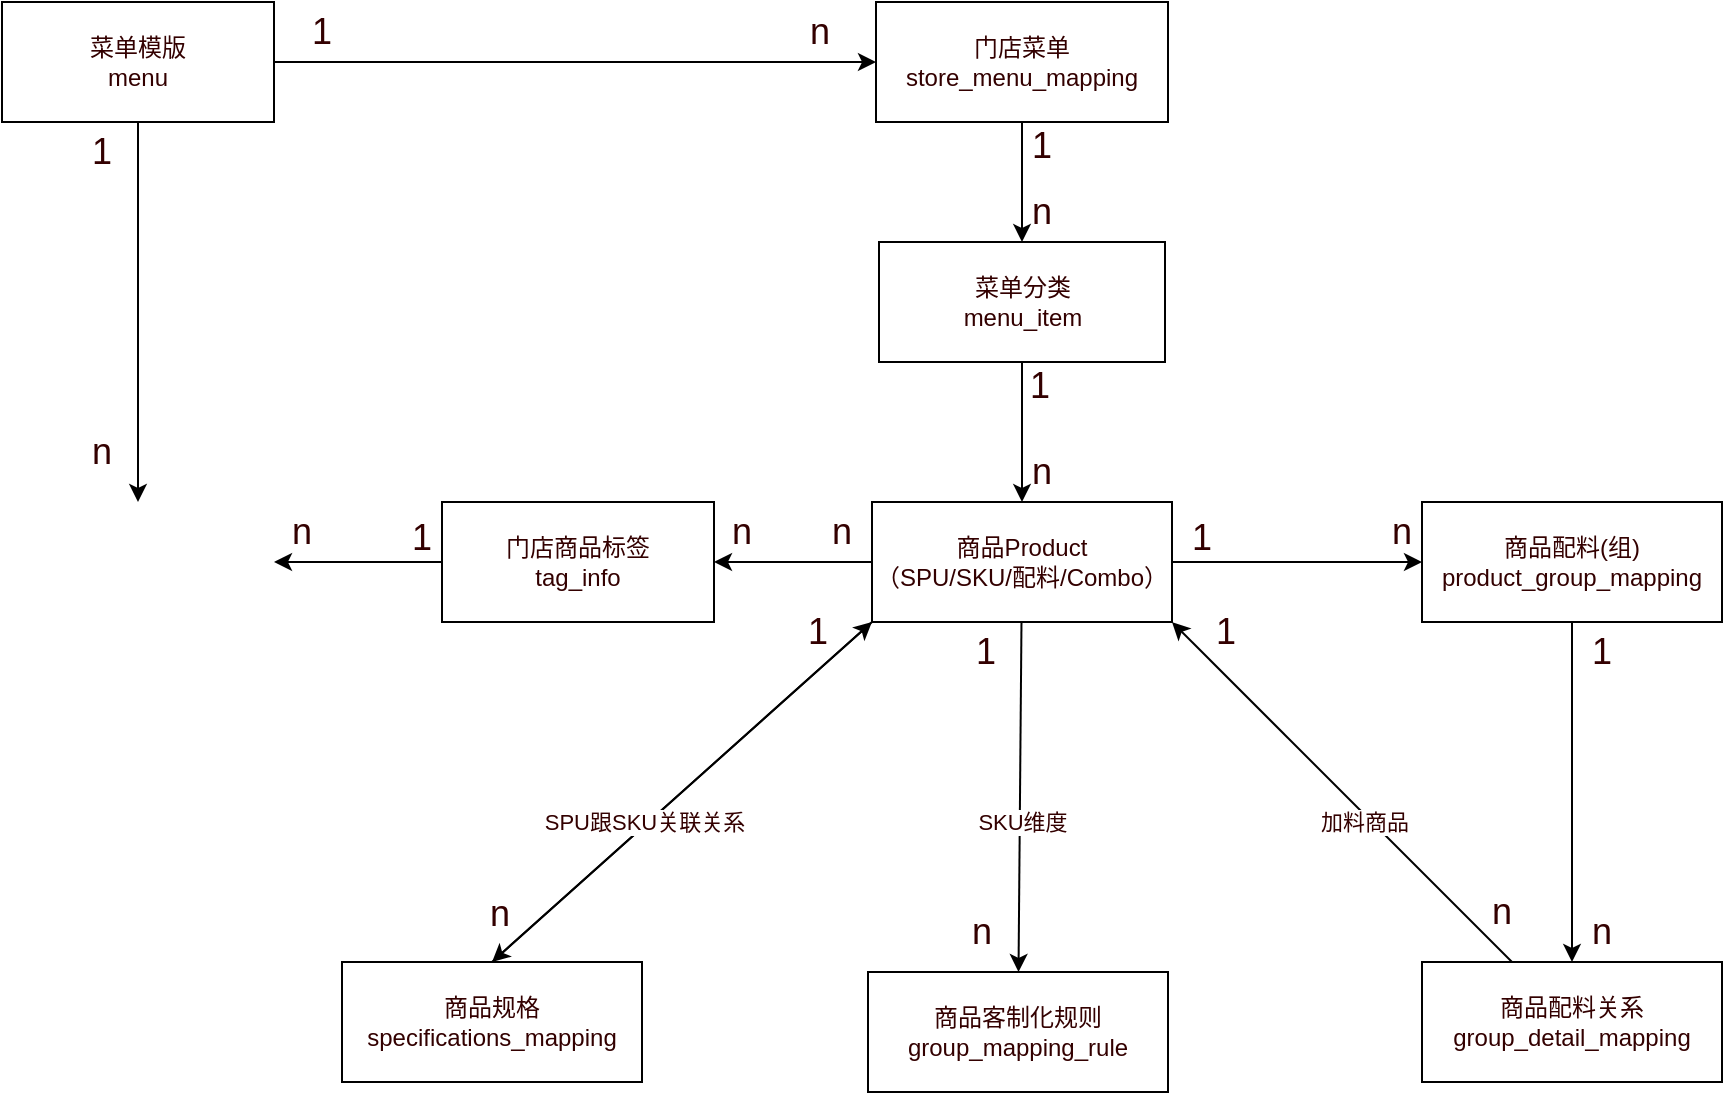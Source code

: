 <mxfile version="24.7.0" type="github">
  <diagram name="第 1 页" id="oBcrGgGN7dQUP7f7lFZE">
    <mxGraphModel dx="1147" dy="569" grid="1" gridSize="10" guides="1" tooltips="1" connect="1" arrows="1" fold="1" page="1" pageScale="1" pageWidth="827" pageHeight="1169" math="0" shadow="0">
      <root>
        <mxCell id="0" />
        <mxCell id="1" parent="0" />
        <mxCell id="vduWpeHvAfFRUZzbFIXc-14" style="rounded=0;orthogonalLoop=1;jettySize=auto;html=1;exitX=0;exitY=1;exitDx=0;exitDy=0;entryX=0.5;entryY=0;entryDx=0;entryDy=0;fontColor=#330000;" parent="1" source="vduWpeHvAfFRUZzbFIXc-1" target="vduWpeHvAfFRUZzbFIXc-10" edge="1">
          <mxGeometry relative="1" as="geometry">
            <mxPoint x="339.634" y="525" as="targetPoint" />
          </mxGeometry>
        </mxCell>
        <mxCell id="vduWpeHvAfFRUZzbFIXc-15" style="rounded=0;orthogonalLoop=1;jettySize=auto;html=1;fontColor=#330000;" parent="1" source="vduWpeHvAfFRUZzbFIXc-1" target="vduWpeHvAfFRUZzbFIXc-11" edge="1">
          <mxGeometry relative="1" as="geometry" />
        </mxCell>
        <mxCell id="vduWpeHvAfFRUZzbFIXc-16" value="SKU维度" style="edgeLabel;html=1;align=center;verticalAlign=middle;resizable=0;points=[];fontColor=#330000;" parent="vduWpeHvAfFRUZzbFIXc-15" vertex="1" connectable="0">
          <mxGeometry x="-0.209" y="2" relative="1" as="geometry">
            <mxPoint x="-1" y="31" as="offset" />
          </mxGeometry>
        </mxCell>
        <mxCell id="vduWpeHvAfFRUZzbFIXc-17" style="edgeStyle=orthogonalEdgeStyle;rounded=0;orthogonalLoop=1;jettySize=auto;html=1;entryX=0;entryY=0.5;entryDx=0;entryDy=0;fontColor=#330000;" parent="1" source="vduWpeHvAfFRUZzbFIXc-1" target="vduWpeHvAfFRUZzbFIXc-4" edge="1">
          <mxGeometry relative="1" as="geometry" />
        </mxCell>
        <mxCell id="vduWpeHvAfFRUZzbFIXc-33" style="edgeStyle=orthogonalEdgeStyle;rounded=0;orthogonalLoop=1;jettySize=auto;html=1;entryX=1;entryY=0.5;entryDx=0;entryDy=0;fontColor=#330000;" parent="1" source="vduWpeHvAfFRUZzbFIXc-1" target="vduWpeHvAfFRUZzbFIXc-32" edge="1">
          <mxGeometry relative="1" as="geometry" />
        </mxCell>
        <mxCell id="vduWpeHvAfFRUZzbFIXc-1" value="&lt;div&gt;商品P&lt;span style=&quot;background-color: initial;&quot;&gt;roduct&lt;/span&gt;&lt;/div&gt;&lt;div&gt;（SPU/SKU/配料/Combo）&lt;/div&gt;" style="rounded=0;whiteSpace=wrap;html=1;fontColor=#330000;" parent="1" vertex="1">
          <mxGeometry x="525" y="290" width="150" height="60" as="geometry" />
        </mxCell>
        <mxCell id="vduWpeHvAfFRUZzbFIXc-18" style="edgeStyle=orthogonalEdgeStyle;rounded=0;orthogonalLoop=1;jettySize=auto;html=1;fontColor=#330000;endArrow=none;endFill=0;startArrow=classic;startFill=1;" parent="1" source="vduWpeHvAfFRUZzbFIXc-2" target="vduWpeHvAfFRUZzbFIXc-9" edge="1">
          <mxGeometry relative="1" as="geometry" />
        </mxCell>
        <mxCell id="vduWpeHvAfFRUZzbFIXc-19" style="edgeStyle=orthogonalEdgeStyle;rounded=0;orthogonalLoop=1;jettySize=auto;html=1;entryX=0.5;entryY=0;entryDx=0;entryDy=0;fontColor=#330000;" parent="1" source="vduWpeHvAfFRUZzbFIXc-2" target="vduWpeHvAfFRUZzbFIXc-8" edge="1">
          <mxGeometry relative="1" as="geometry" />
        </mxCell>
        <mxCell id="vduWpeHvAfFRUZzbFIXc-2" value="&lt;div&gt;&lt;span style=&quot;background-color: initial;&quot;&gt;门店菜单&lt;/span&gt;&lt;br&gt;&lt;/div&gt;&lt;div&gt;&lt;div&gt;store_menu_mapping&lt;/div&gt;&lt;/div&gt;" style="rounded=0;whiteSpace=wrap;html=1;fontColor=#330000;" parent="1" vertex="1">
          <mxGeometry x="527" y="40" width="146" height="60" as="geometry" />
        </mxCell>
        <mxCell id="vduWpeHvAfFRUZzbFIXc-24" style="edgeStyle=orthogonalEdgeStyle;rounded=0;orthogonalLoop=1;jettySize=auto;html=1;fontColor=#330000;" parent="1" source="vduWpeHvAfFRUZzbFIXc-4" target="vduWpeHvAfFRUZzbFIXc-23" edge="1">
          <mxGeometry relative="1" as="geometry" />
        </mxCell>
        <mxCell id="vduWpeHvAfFRUZzbFIXc-4" value="&lt;div&gt;商品配料(组)&lt;/div&gt;&lt;div&gt;product_group_mapping&lt;br&gt;&lt;/div&gt;" style="rounded=0;whiteSpace=wrap;html=1;fontColor=#330000;" parent="1" vertex="1">
          <mxGeometry x="800" y="290" width="150" height="60" as="geometry" />
        </mxCell>
        <mxCell id="vduWpeHvAfFRUZzbFIXc-20" style="rounded=0;orthogonalLoop=1;jettySize=auto;html=1;entryX=0.5;entryY=0;entryDx=0;entryDy=0;exitX=0.5;exitY=1;exitDx=0;exitDy=0;fontColor=#330000;" parent="1" source="vduWpeHvAfFRUZzbFIXc-8" target="vduWpeHvAfFRUZzbFIXc-1" edge="1">
          <mxGeometry relative="1" as="geometry" />
        </mxCell>
        <mxCell id="vduWpeHvAfFRUZzbFIXc-8" value="&lt;div&gt;菜单分类&lt;/div&gt;&lt;div&gt;menu_item&lt;br&gt;&lt;/div&gt;" style="rounded=0;whiteSpace=wrap;html=1;fontColor=#330000;" parent="1" vertex="1">
          <mxGeometry x="528.5" y="160" width="143" height="60" as="geometry" />
        </mxCell>
        <mxCell id="vduWpeHvAfFRUZzbFIXc-29" style="edgeStyle=orthogonalEdgeStyle;rounded=0;orthogonalLoop=1;jettySize=auto;html=1;entryX=0.5;entryY=0;entryDx=0;entryDy=0;fontColor=#330000;" parent="1" source="vduWpeHvAfFRUZzbFIXc-9" edge="1">
          <mxGeometry relative="1" as="geometry">
            <mxPoint x="158" y="290" as="targetPoint" />
          </mxGeometry>
        </mxCell>
        <mxCell id="vduWpeHvAfFRUZzbFIXc-9" value="&lt;div&gt;&lt;div&gt;菜单模版&lt;/div&gt;&lt;div&gt;menu&lt;/div&gt;&lt;/div&gt;" style="rounded=0;whiteSpace=wrap;html=1;fontColor=#330000;" parent="1" vertex="1">
          <mxGeometry x="90" y="40" width="136" height="60" as="geometry" />
        </mxCell>
        <mxCell id="vduWpeHvAfFRUZzbFIXc-22" style="rounded=0;orthogonalLoop=1;jettySize=auto;html=1;exitX=0.5;exitY=0;exitDx=0;exitDy=0;entryX=0;entryY=1;entryDx=0;entryDy=0;fontColor=#330000;" parent="1" source="vduWpeHvAfFRUZzbFIXc-10" target="vduWpeHvAfFRUZzbFIXc-1" edge="1">
          <mxGeometry relative="1" as="geometry">
            <mxPoint x="600" y="350" as="targetPoint" />
            <mxPoint x="339.634" y="525" as="sourcePoint" />
          </mxGeometry>
        </mxCell>
        <mxCell id="vduWpeHvAfFRUZzbFIXc-27" value="SPU跟SKU关联关系" style="edgeLabel;html=1;align=center;verticalAlign=middle;resizable=0;points=[];fontColor=#330000;" parent="vduWpeHvAfFRUZzbFIXc-22" vertex="1" connectable="0">
          <mxGeometry x="-0.215" y="-2" relative="1" as="geometry">
            <mxPoint y="-5" as="offset" />
          </mxGeometry>
        </mxCell>
        <mxCell id="vduWpeHvAfFRUZzbFIXc-10" value="&lt;div&gt;商品规格&lt;br&gt;&lt;/div&gt;specifications_mapping" style="rounded=0;whiteSpace=wrap;html=1;fontColor=#330000;" parent="1" vertex="1">
          <mxGeometry x="260" y="520" width="150" height="60" as="geometry" />
        </mxCell>
        <mxCell id="vduWpeHvAfFRUZzbFIXc-11" value="&lt;div&gt;商品客制化规则&lt;/div&gt;&lt;div&gt;group_mapping_rule&lt;br&gt;&lt;/div&gt;" style="rounded=0;whiteSpace=wrap;html=1;fontColor=#330000;" parent="1" vertex="1">
          <mxGeometry x="523" y="525" width="150" height="60" as="geometry" />
        </mxCell>
        <mxCell id="vduWpeHvAfFRUZzbFIXc-25" style="rounded=0;orthogonalLoop=1;jettySize=auto;html=1;entryX=1;entryY=1;entryDx=0;entryDy=0;fontColor=#330000;" parent="1" source="vduWpeHvAfFRUZzbFIXc-23" target="vduWpeHvAfFRUZzbFIXc-1" edge="1">
          <mxGeometry relative="1" as="geometry" />
        </mxCell>
        <mxCell id="vduWpeHvAfFRUZzbFIXc-28" value="加料商品" style="edgeLabel;html=1;align=center;verticalAlign=middle;resizable=0;points=[];fontColor=#330000;" parent="vduWpeHvAfFRUZzbFIXc-25" vertex="1" connectable="0">
          <mxGeometry x="0.029" y="-1" relative="1" as="geometry">
            <mxPoint x="12" y="18" as="offset" />
          </mxGeometry>
        </mxCell>
        <mxCell id="vduWpeHvAfFRUZzbFIXc-23" value="&lt;div&gt;商品配料关系&lt;/div&gt;&lt;div&gt;group_detail_mapping&lt;br&gt;&lt;/div&gt;" style="rounded=0;whiteSpace=wrap;html=1;fontColor=#330000;" parent="1" vertex="1">
          <mxGeometry x="800" y="520" width="150" height="60" as="geometry" />
        </mxCell>
        <mxCell id="vduWpeHvAfFRUZzbFIXc-34" style="edgeStyle=orthogonalEdgeStyle;rounded=0;orthogonalLoop=1;jettySize=auto;html=1;entryX=1;entryY=0.5;entryDx=0;entryDy=0;fontColor=#330000;" parent="1" source="vduWpeHvAfFRUZzbFIXc-32" edge="1">
          <mxGeometry relative="1" as="geometry">
            <mxPoint x="226" y="320" as="targetPoint" />
          </mxGeometry>
        </mxCell>
        <mxCell id="vduWpeHvAfFRUZzbFIXc-32" value="&lt;div&gt;&lt;span style=&quot;background-color: initial;&quot;&gt;门店商品标签&lt;/span&gt;&lt;br&gt;&lt;/div&gt;&lt;div&gt;tag_info&lt;br&gt;&lt;/div&gt;" style="rounded=0;whiteSpace=wrap;html=1;fontColor=#330000;" parent="1" vertex="1">
          <mxGeometry x="310" y="290" width="136" height="60" as="geometry" />
        </mxCell>
        <mxCell id="inzvdbJg-HQJK7FniWFo-1" value="&lt;font style=&quot;font-size: 18px;&quot;&gt;1&lt;/font&gt;" style="text;html=1;align=center;verticalAlign=middle;whiteSpace=wrap;rounded=0;fontColor=#330000;fontSize=18;" parent="1" vertex="1">
          <mxGeometry x="220" y="40" width="60" height="30" as="geometry" />
        </mxCell>
        <mxCell id="inzvdbJg-HQJK7FniWFo-6" value="&lt;font style=&quot;font-size: 18px;&quot;&gt;n&lt;/font&gt;" style="text;html=1;align=center;verticalAlign=middle;whiteSpace=wrap;rounded=0;fontColor=#330000;fontSize=18;" parent="1" vertex="1">
          <mxGeometry x="468.5" y="40" width="60" height="30" as="geometry" />
        </mxCell>
        <mxCell id="inzvdbJg-HQJK7FniWFo-7" value="&lt;font style=&quot;font-size: 18px;&quot;&gt;1&lt;/font&gt;" style="text;html=1;align=center;verticalAlign=middle;whiteSpace=wrap;rounded=0;fontColor=#330000;fontSize=18;" parent="1" vertex="1">
          <mxGeometry x="110" y="100" width="60" height="30" as="geometry" />
        </mxCell>
        <mxCell id="inzvdbJg-HQJK7FniWFo-8" value="&lt;font style=&quot;font-size: 18px;&quot;&gt;n&lt;/font&gt;" style="text;html=1;align=center;verticalAlign=middle;whiteSpace=wrap;rounded=0;fontColor=#330000;fontSize=18;" parent="1" vertex="1">
          <mxGeometry x="110" y="250" width="60" height="30" as="geometry" />
        </mxCell>
        <mxCell id="inzvdbJg-HQJK7FniWFo-10" value="&lt;font style=&quot;font-size: 18px;&quot;&gt;n&lt;/font&gt;" style="text;html=1;align=center;verticalAlign=middle;whiteSpace=wrap;rounded=0;fontColor=#330000;fontSize=18;" parent="1" vertex="1">
          <mxGeometry x="210" y="290" width="60" height="30" as="geometry" />
        </mxCell>
        <mxCell id="inzvdbJg-HQJK7FniWFo-11" value="&lt;font style=&quot;font-size: 18px;&quot;&gt;1&lt;/font&gt;" style="text;html=1;align=center;verticalAlign=middle;whiteSpace=wrap;rounded=0;fontColor=#330000;fontSize=18;" parent="1" vertex="1">
          <mxGeometry x="270" y="293" width="60" height="30" as="geometry" />
        </mxCell>
        <mxCell id="inzvdbJg-HQJK7FniWFo-12" value="&lt;font style=&quot;font-size: 18px;&quot;&gt;1&lt;/font&gt;" style="text;html=1;align=center;verticalAlign=middle;whiteSpace=wrap;rounded=0;fontColor=#330000;fontSize=18;" parent="1" vertex="1">
          <mxGeometry x="468" y="340" width="60" height="30" as="geometry" />
        </mxCell>
        <mxCell id="inzvdbJg-HQJK7FniWFo-13" value="&lt;font style=&quot;font-size: 18px;&quot;&gt;n&lt;/font&gt;" style="text;html=1;align=center;verticalAlign=middle;whiteSpace=wrap;rounded=0;fontColor=#330000;fontSize=18;" parent="1" vertex="1">
          <mxGeometry x="309" y="481" width="60" height="30" as="geometry" />
        </mxCell>
        <mxCell id="inzvdbJg-HQJK7FniWFo-14" value="&lt;font style=&quot;font-size: 18px;&quot;&gt;1&lt;/font&gt;" style="text;html=1;align=center;verticalAlign=middle;whiteSpace=wrap;rounded=0;fontColor=#330000;fontSize=18;" parent="1" vertex="1">
          <mxGeometry x="552" y="350" width="60" height="30" as="geometry" />
        </mxCell>
        <mxCell id="inzvdbJg-HQJK7FniWFo-15" value="&lt;font style=&quot;font-size: 18px;&quot;&gt;n&lt;/font&gt;" style="text;html=1;align=center;verticalAlign=middle;whiteSpace=wrap;rounded=0;fontColor=#330000;fontSize=18;" parent="1" vertex="1">
          <mxGeometry x="550" y="490" width="60" height="30" as="geometry" />
        </mxCell>
        <mxCell id="inzvdbJg-HQJK7FniWFo-16" value="&lt;font style=&quot;font-size: 18px;&quot;&gt;1&lt;/font&gt;" style="text;html=1;align=center;verticalAlign=middle;whiteSpace=wrap;rounded=0;fontColor=#330000;fontSize=18;" parent="1" vertex="1">
          <mxGeometry x="671.5" y="340" width="60" height="30" as="geometry" />
        </mxCell>
        <mxCell id="inzvdbJg-HQJK7FniWFo-17" value="&lt;font style=&quot;font-size: 18px;&quot;&gt;n&lt;/font&gt;" style="text;html=1;align=center;verticalAlign=middle;whiteSpace=wrap;rounded=0;fontColor=#330000;fontSize=18;" parent="1" vertex="1">
          <mxGeometry x="810" y="480" width="60" height="30" as="geometry" />
        </mxCell>
        <mxCell id="inzvdbJg-HQJK7FniWFo-18" value="&lt;font style=&quot;font-size: 18px;&quot;&gt;1&lt;/font&gt;" style="text;html=1;align=center;verticalAlign=middle;whiteSpace=wrap;rounded=0;fontColor=#330000;fontSize=18;" parent="1" vertex="1">
          <mxGeometry x="860" y="350" width="60" height="30" as="geometry" />
        </mxCell>
        <mxCell id="inzvdbJg-HQJK7FniWFo-19" value="&lt;font style=&quot;font-size: 18px;&quot;&gt;n&lt;/font&gt;" style="text;html=1;align=center;verticalAlign=middle;whiteSpace=wrap;rounded=0;fontColor=#330000;fontSize=18;" parent="1" vertex="1">
          <mxGeometry x="860" y="490" width="60" height="30" as="geometry" />
        </mxCell>
        <mxCell id="inzvdbJg-HQJK7FniWFo-20" value="&lt;font style=&quot;font-size: 18px;&quot;&gt;1&lt;/font&gt;" style="text;html=1;align=center;verticalAlign=middle;whiteSpace=wrap;rounded=0;fontColor=#330000;fontSize=18;" parent="1" vertex="1">
          <mxGeometry x="580" y="97" width="60" height="30" as="geometry" />
        </mxCell>
        <mxCell id="inzvdbJg-HQJK7FniWFo-21" value="&lt;font style=&quot;font-size: 18px;&quot;&gt;n&lt;/font&gt;" style="text;html=1;align=center;verticalAlign=middle;whiteSpace=wrap;rounded=0;fontColor=#330000;fontSize=18;" parent="1" vertex="1">
          <mxGeometry x="580" y="130" width="60" height="30" as="geometry" />
        </mxCell>
        <mxCell id="inzvdbJg-HQJK7FniWFo-22" value="&lt;font style=&quot;font-size: 18px;&quot;&gt;1&lt;/font&gt;" style="text;html=1;align=center;verticalAlign=middle;whiteSpace=wrap;rounded=0;fontColor=#330000;fontSize=18;" parent="1" vertex="1">
          <mxGeometry x="579" y="217" width="60" height="30" as="geometry" />
        </mxCell>
        <mxCell id="inzvdbJg-HQJK7FniWFo-23" value="&lt;font style=&quot;font-size: 18px;&quot;&gt;n&lt;/font&gt;" style="text;html=1;align=center;verticalAlign=middle;whiteSpace=wrap;rounded=0;fontColor=#330000;fontSize=18;" parent="1" vertex="1">
          <mxGeometry x="580" y="260" width="60" height="30" as="geometry" />
        </mxCell>
        <mxCell id="inzvdbJg-HQJK7FniWFo-24" value="&lt;font style=&quot;font-size: 18px;&quot;&gt;n&lt;/font&gt;" style="text;html=1;align=center;verticalAlign=middle;whiteSpace=wrap;rounded=0;fontColor=#330000;fontSize=18;" parent="1" vertex="1">
          <mxGeometry x="430" y="290" width="60" height="30" as="geometry" />
        </mxCell>
        <mxCell id="inzvdbJg-HQJK7FniWFo-25" value="&lt;font style=&quot;font-size: 18px;&quot;&gt;n&lt;/font&gt;" style="text;html=1;align=center;verticalAlign=middle;whiteSpace=wrap;rounded=0;fontColor=#330000;fontSize=18;" parent="1" vertex="1">
          <mxGeometry x="480" y="290" width="60" height="30" as="geometry" />
        </mxCell>
        <mxCell id="inzvdbJg-HQJK7FniWFo-26" value="&lt;font style=&quot;font-size: 18px;&quot;&gt;1&lt;/font&gt;" style="text;html=1;align=center;verticalAlign=middle;whiteSpace=wrap;rounded=0;fontColor=#330000;fontSize=18;" parent="1" vertex="1">
          <mxGeometry x="660" y="293" width="60" height="30" as="geometry" />
        </mxCell>
        <mxCell id="inzvdbJg-HQJK7FniWFo-27" value="&lt;font style=&quot;font-size: 18px;&quot;&gt;n&lt;/font&gt;" style="text;html=1;align=center;verticalAlign=middle;whiteSpace=wrap;rounded=0;fontColor=#330000;fontSize=18;" parent="1" vertex="1">
          <mxGeometry x="760" y="290" width="60" height="30" as="geometry" />
        </mxCell>
      </root>
    </mxGraphModel>
  </diagram>
</mxfile>
